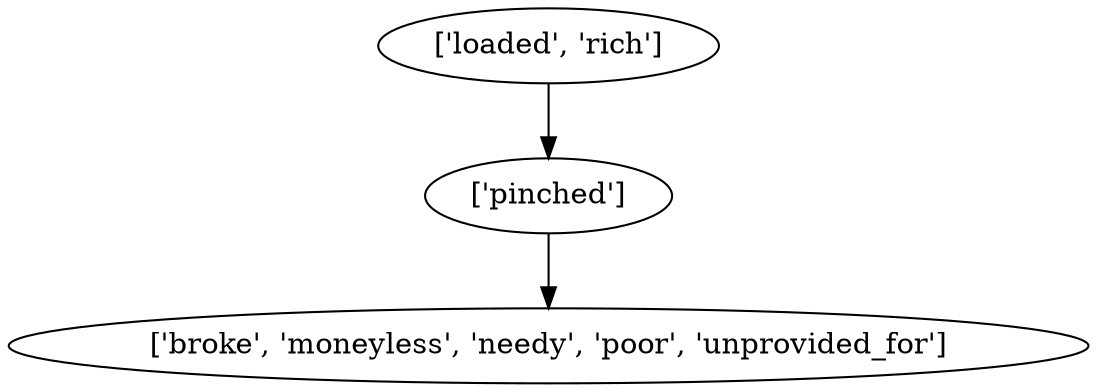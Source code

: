 strict digraph  {
	"['pinched']" -> "['broke', 'moneyless', 'needy', 'poor', 'unprovided_for']";
	"['loaded', 'rich']" -> "['pinched']";
}
